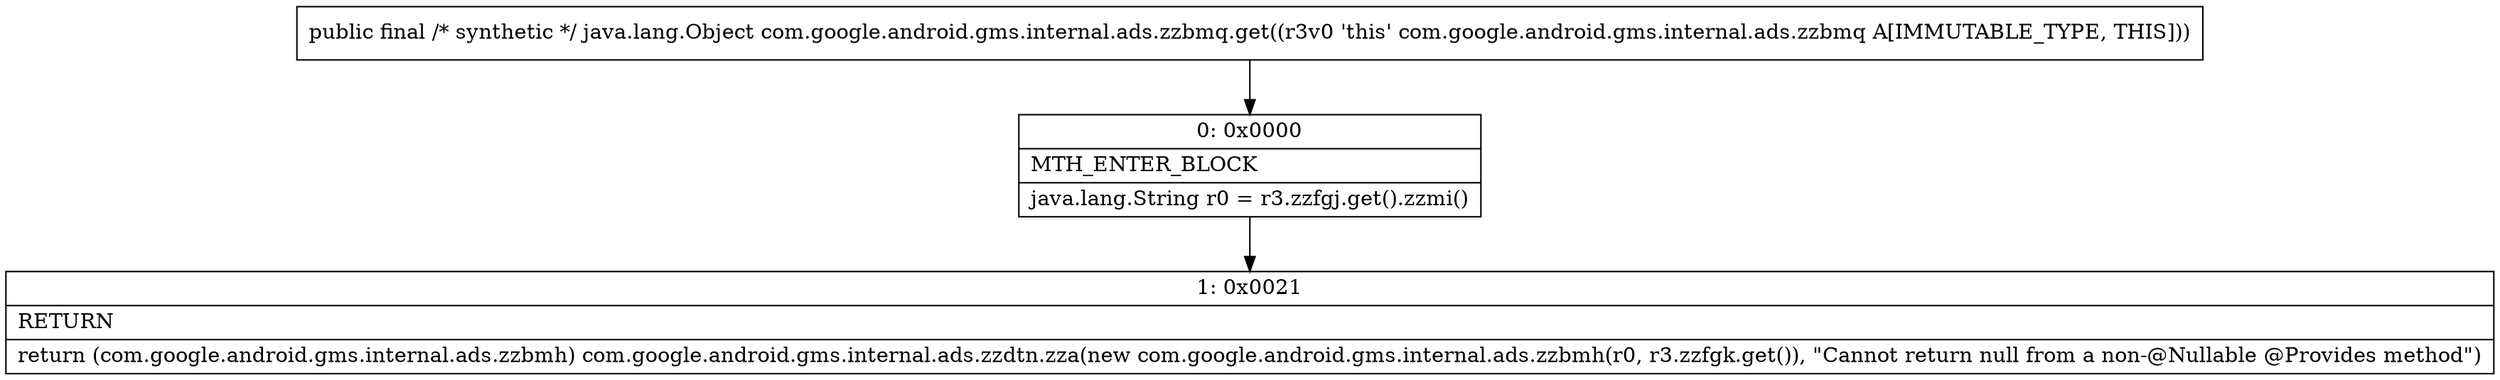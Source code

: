 digraph "CFG forcom.google.android.gms.internal.ads.zzbmq.get()Ljava\/lang\/Object;" {
Node_0 [shape=record,label="{0\:\ 0x0000|MTH_ENTER_BLOCK\l|java.lang.String r0 = r3.zzfgj.get().zzmi()\l}"];
Node_1 [shape=record,label="{1\:\ 0x0021|RETURN\l|return (com.google.android.gms.internal.ads.zzbmh) com.google.android.gms.internal.ads.zzdtn.zza(new com.google.android.gms.internal.ads.zzbmh(r0, r3.zzfgk.get()), \"Cannot return null from a non\-@Nullable @Provides method\")\l}"];
MethodNode[shape=record,label="{public final \/* synthetic *\/ java.lang.Object com.google.android.gms.internal.ads.zzbmq.get((r3v0 'this' com.google.android.gms.internal.ads.zzbmq A[IMMUTABLE_TYPE, THIS])) }"];
MethodNode -> Node_0;
Node_0 -> Node_1;
}

